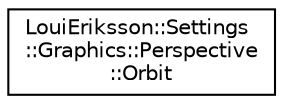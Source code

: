 digraph "Graphical Class Hierarchy"
{
 // LATEX_PDF_SIZE
  edge [fontname="Helvetica",fontsize="10",labelfontname="Helvetica",labelfontsize="10"];
  node [fontname="Helvetica",fontsize="10",shape=record];
  rankdir="LR";
  Node0 [label="LouiEriksson::Settings\l::Graphics::Perspective\l::Orbit",height=0.2,width=0.4,color="black", fillcolor="white", style="filled",URL="$struct_loui_eriksson_1_1_settings_1_1_graphics_1_1_perspective_1_1_orbit.html",tooltip=" "];
}
